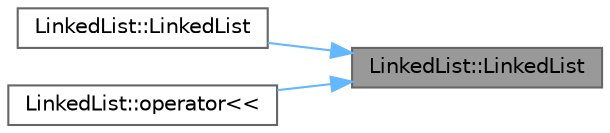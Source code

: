 digraph "LinkedList::LinkedList"
{
 // LATEX_PDF_SIZE
  bgcolor="transparent";
  edge [fontname=Helvetica,fontsize=10,labelfontname=Helvetica,labelfontsize=10];
  node [fontname=Helvetica,fontsize=10,shape=box,height=0.2,width=0.4];
  rankdir="RL";
  Node1 [id="Node000001",label="LinkedList::LinkedList",height=0.2,width=0.4,color="gray40", fillcolor="grey60", style="filled", fontcolor="black",tooltip=" "];
  Node1 -> Node2 [id="edge5_Node000001_Node000002",dir="back",color="steelblue1",style="solid",tooltip=" "];
  Node2 [id="Node000002",label="LinkedList::LinkedList",height=0.2,width=0.4,color="grey40", fillcolor="white", style="filled",URL="$class_linked_list.html#a2e6c246781e458f803203e9c75c6aa90",tooltip=" "];
  Node1 -> Node3 [id="edge6_Node000001_Node000003",dir="back",color="steelblue1",style="solid",tooltip=" "];
  Node3 [id="Node000003",label="LinkedList::operator\<\<",height=0.2,width=0.4,color="grey40", fillcolor="white", style="filled",URL="$class_linked_list.html#a1fcb68f3522aaf1a95fcd2c716c2727a",tooltip=" "];
}
